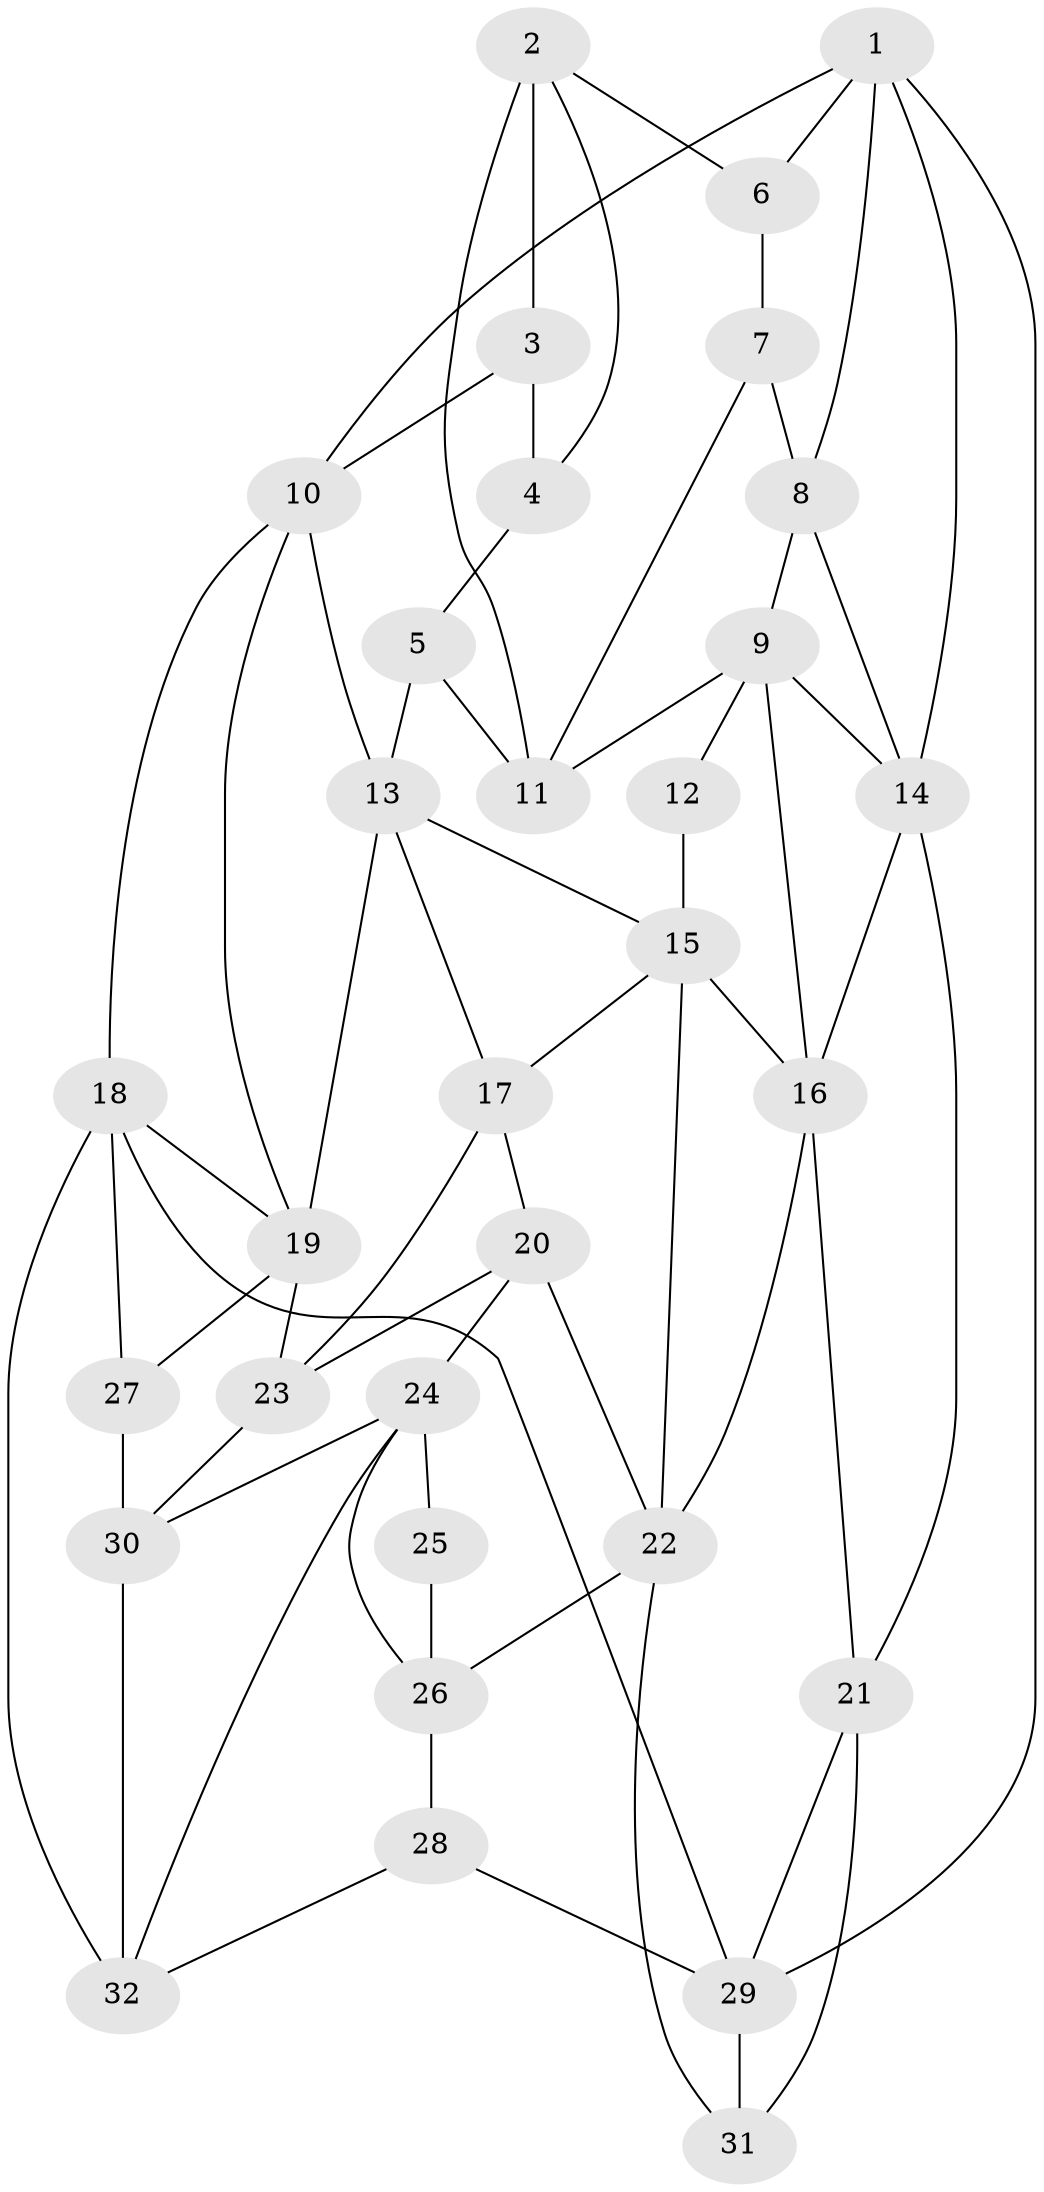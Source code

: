 // original degree distribution, {3: 0.03773584905660377, 4: 0.2169811320754717, 6: 0.2358490566037736, 5: 0.5094339622641509}
// Generated by graph-tools (version 1.1) at 2025/38/03/04/25 23:38:33]
// undirected, 32 vertices, 64 edges
graph export_dot {
  node [color=gray90,style=filled];
  1;
  2;
  3;
  4;
  5;
  6;
  7;
  8;
  9;
  10;
  11;
  12;
  13;
  14;
  15;
  16;
  17;
  18;
  19;
  20;
  21;
  22;
  23;
  24;
  25;
  26;
  27;
  28;
  29;
  30;
  31;
  32;
  1 -- 6 [weight=1.0];
  1 -- 8 [weight=1.0];
  1 -- 10 [weight=1.0];
  1 -- 14 [weight=1.0];
  1 -- 29 [weight=1.0];
  2 -- 3 [weight=1.0];
  2 -- 4 [weight=1.0];
  2 -- 6 [weight=1.0];
  2 -- 11 [weight=1.0];
  3 -- 4 [weight=2.0];
  3 -- 10 [weight=3.0];
  4 -- 5 [weight=1.0];
  5 -- 11 [weight=1.0];
  5 -- 13 [weight=1.0];
  6 -- 7 [weight=1.0];
  7 -- 8 [weight=1.0];
  7 -- 11 [weight=1.0];
  8 -- 9 [weight=1.0];
  8 -- 14 [weight=1.0];
  9 -- 11 [weight=2.0];
  9 -- 12 [weight=1.0];
  9 -- 14 [weight=1.0];
  9 -- 16 [weight=1.0];
  10 -- 13 [weight=1.0];
  10 -- 18 [weight=1.0];
  10 -- 19 [weight=1.0];
  12 -- 15 [weight=1.0];
  13 -- 15 [weight=1.0];
  13 -- 17 [weight=1.0];
  13 -- 19 [weight=1.0];
  14 -- 16 [weight=1.0];
  14 -- 21 [weight=1.0];
  15 -- 16 [weight=1.0];
  15 -- 17 [weight=1.0];
  15 -- 22 [weight=1.0];
  16 -- 21 [weight=1.0];
  16 -- 22 [weight=1.0];
  17 -- 20 [weight=1.0];
  17 -- 23 [weight=1.0];
  18 -- 19 [weight=1.0];
  18 -- 27 [weight=1.0];
  18 -- 29 [weight=1.0];
  18 -- 32 [weight=1.0];
  19 -- 23 [weight=1.0];
  19 -- 27 [weight=1.0];
  20 -- 22 [weight=1.0];
  20 -- 23 [weight=1.0];
  20 -- 24 [weight=1.0];
  21 -- 29 [weight=1.0];
  21 -- 31 [weight=1.0];
  22 -- 26 [weight=2.0];
  22 -- 31 [weight=1.0];
  23 -- 30 [weight=1.0];
  24 -- 25 [weight=1.0];
  24 -- 26 [weight=1.0];
  24 -- 30 [weight=1.0];
  24 -- 32 [weight=1.0];
  25 -- 26 [weight=3.0];
  26 -- 28 [weight=1.0];
  27 -- 30 [weight=2.0];
  28 -- 29 [weight=1.0];
  28 -- 32 [weight=1.0];
  29 -- 31 [weight=2.0];
  30 -- 32 [weight=2.0];
}
